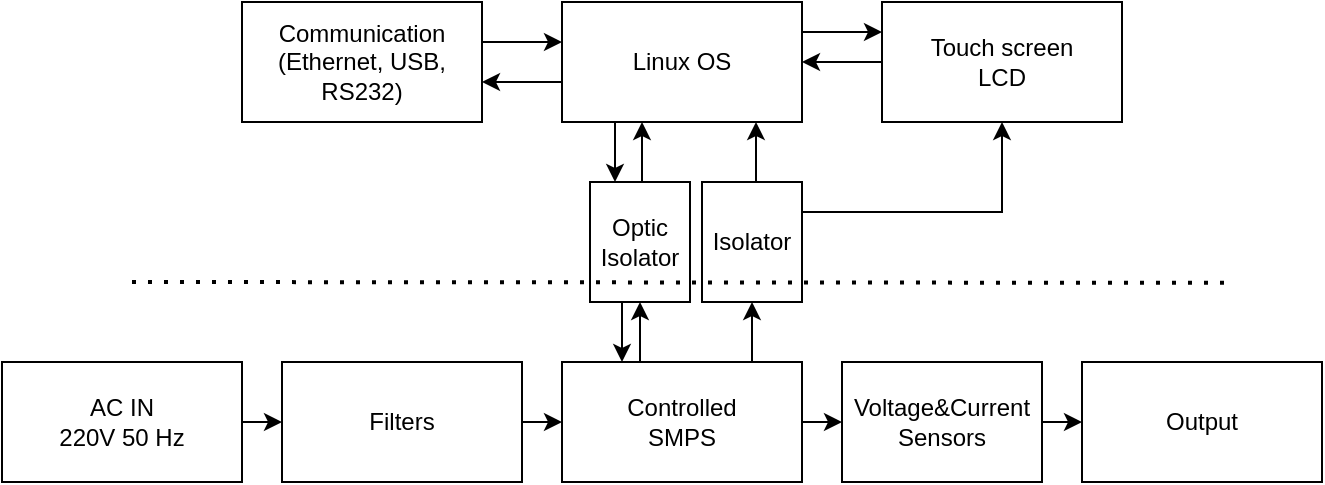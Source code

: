 <mxfile version="14.3.0" type="github"><diagram id="RuNLqVAr5VwPYjJIrXux" name="Page-1"><mxGraphModel dx="865" dy="457" grid="1" gridSize="10" guides="1" tooltips="1" connect="1" arrows="1" fold="1" page="1" pageScale="1" pageWidth="827" pageHeight="1169" math="0" shadow="0"><root><mxCell id="0"/><mxCell id="1" parent="0"/><mxCell id="hn7iI8bI1y8vhUt18NlM-30" value="" style="endArrow=none;dashed=1;html=1;dashPattern=1 3;strokeWidth=2;" edge="1" parent="1"><mxGeometry width="50" height="50" relative="1" as="geometry"><mxPoint x="135" y="390" as="sourcePoint"/><mxPoint x="685" y="390.42" as="targetPoint"/></mxGeometry></mxCell><mxCell id="hn7iI8bI1y8vhUt18NlM-4" style="edgeStyle=orthogonalEdgeStyle;rounded=0;orthogonalLoop=1;jettySize=auto;html=1;exitX=1;exitY=0.25;exitDx=0;exitDy=0;entryX=0;entryY=0.25;entryDx=0;entryDy=0;" edge="1" parent="1" source="hn7iI8bI1y8vhUt18NlM-1" target="hn7iI8bI1y8vhUt18NlM-2"><mxGeometry relative="1" as="geometry"/></mxCell><mxCell id="hn7iI8bI1y8vhUt18NlM-14" style="edgeStyle=orthogonalEdgeStyle;rounded=0;orthogonalLoop=1;jettySize=auto;html=1;exitX=0.25;exitY=1;exitDx=0;exitDy=0;entryX=0.25;entryY=0;entryDx=0;entryDy=0;" edge="1" parent="1" source="hn7iI8bI1y8vhUt18NlM-1" target="hn7iI8bI1y8vhUt18NlM-9"><mxGeometry relative="1" as="geometry"/></mxCell><mxCell id="hn7iI8bI1y8vhUt18NlM-29" style="edgeStyle=orthogonalEdgeStyle;rounded=0;orthogonalLoop=1;jettySize=auto;html=1;exitX=0;exitY=0.5;exitDx=0;exitDy=0;" edge="1" parent="1" source="hn7iI8bI1y8vhUt18NlM-1" target="hn7iI8bI1y8vhUt18NlM-27"><mxGeometry relative="1" as="geometry"><Array as="points"><mxPoint x="350" y="290"/></Array></mxGeometry></mxCell><mxCell id="hn7iI8bI1y8vhUt18NlM-1" value="Linux OS" style="rounded=0;whiteSpace=wrap;html=1;" vertex="1" parent="1"><mxGeometry x="350" y="250" width="120" height="60" as="geometry"/></mxCell><mxCell id="hn7iI8bI1y8vhUt18NlM-5" style="edgeStyle=orthogonalEdgeStyle;rounded=0;orthogonalLoop=1;jettySize=auto;html=1;exitX=0;exitY=0.5;exitDx=0;exitDy=0;entryX=1;entryY=0.5;entryDx=0;entryDy=0;" edge="1" parent="1" source="hn7iI8bI1y8vhUt18NlM-2" target="hn7iI8bI1y8vhUt18NlM-1"><mxGeometry relative="1" as="geometry"/></mxCell><mxCell id="hn7iI8bI1y8vhUt18NlM-2" value="Touch screen&lt;br&gt;LCD" style="rounded=0;whiteSpace=wrap;html=1;" vertex="1" parent="1"><mxGeometry x="510" y="250" width="120" height="60" as="geometry"/></mxCell><mxCell id="hn7iI8bI1y8vhUt18NlM-17" style="edgeStyle=orthogonalEdgeStyle;rounded=0;orthogonalLoop=1;jettySize=auto;html=1;exitX=1;exitY=0.5;exitDx=0;exitDy=0;entryX=0;entryY=0.5;entryDx=0;entryDy=0;" edge="1" parent="1" source="hn7iI8bI1y8vhUt18NlM-6" target="hn7iI8bI1y8vhUt18NlM-16"><mxGeometry relative="1" as="geometry"/></mxCell><mxCell id="hn7iI8bI1y8vhUt18NlM-6" value="AC IN&lt;br&gt;220V 50 Hz" style="rounded=0;whiteSpace=wrap;html=1;" vertex="1" parent="1"><mxGeometry x="70" y="430" width="120" height="60" as="geometry"/></mxCell><mxCell id="hn7iI8bI1y8vhUt18NlM-11" style="edgeStyle=orthogonalEdgeStyle;rounded=0;orthogonalLoop=1;jettySize=auto;html=1;exitX=0.5;exitY=0;exitDx=0;exitDy=0;entryX=0.5;entryY=1;entryDx=0;entryDy=0;" edge="1" parent="1" source="hn7iI8bI1y8vhUt18NlM-7" target="hn7iI8bI1y8vhUt18NlM-9"><mxGeometry relative="1" as="geometry"/></mxCell><mxCell id="hn7iI8bI1y8vhUt18NlM-20" style="edgeStyle=orthogonalEdgeStyle;rounded=0;orthogonalLoop=1;jettySize=auto;html=1;exitX=0.75;exitY=0;exitDx=0;exitDy=0;entryX=0.5;entryY=1;entryDx=0;entryDy=0;" edge="1" parent="1" source="hn7iI8bI1y8vhUt18NlM-7" target="hn7iI8bI1y8vhUt18NlM-19"><mxGeometry relative="1" as="geometry"/></mxCell><mxCell id="hn7iI8bI1y8vhUt18NlM-24" style="edgeStyle=orthogonalEdgeStyle;rounded=0;orthogonalLoop=1;jettySize=auto;html=1;exitX=1;exitY=0.5;exitDx=0;exitDy=0;entryX=0;entryY=0.5;entryDx=0;entryDy=0;" edge="1" parent="1" source="hn7iI8bI1y8vhUt18NlM-7" target="hn7iI8bI1y8vhUt18NlM-23"><mxGeometry relative="1" as="geometry"/></mxCell><mxCell id="hn7iI8bI1y8vhUt18NlM-7" value="Controlled&lt;br&gt;SMPS" style="rounded=0;whiteSpace=wrap;html=1;" vertex="1" parent="1"><mxGeometry x="350" y="430" width="120" height="60" as="geometry"/></mxCell><mxCell id="hn7iI8bI1y8vhUt18NlM-10" style="edgeStyle=orthogonalEdgeStyle;rounded=0;orthogonalLoop=1;jettySize=auto;html=1;exitX=0.25;exitY=1;exitDx=0;exitDy=0;entryX=0.25;entryY=0;entryDx=0;entryDy=0;" edge="1" parent="1" source="hn7iI8bI1y8vhUt18NlM-9" target="hn7iI8bI1y8vhUt18NlM-7"><mxGeometry relative="1" as="geometry"/></mxCell><mxCell id="hn7iI8bI1y8vhUt18NlM-15" style="edgeStyle=orthogonalEdgeStyle;rounded=0;orthogonalLoop=1;jettySize=auto;html=1;exitX=0.5;exitY=0;exitDx=0;exitDy=0;" edge="1" parent="1" source="hn7iI8bI1y8vhUt18NlM-9"><mxGeometry relative="1" as="geometry"><mxPoint x="390" y="310" as="targetPoint"/><Array as="points"><mxPoint x="390" y="340"/><mxPoint x="390" y="310"/></Array></mxGeometry></mxCell><mxCell id="hn7iI8bI1y8vhUt18NlM-9" value="Optic&lt;br&gt;Isolator" style="rounded=0;whiteSpace=wrap;html=1;fillColor=none;" vertex="1" parent="1"><mxGeometry x="364" y="340" width="50" height="60" as="geometry"/></mxCell><mxCell id="hn7iI8bI1y8vhUt18NlM-18" style="edgeStyle=orthogonalEdgeStyle;rounded=0;orthogonalLoop=1;jettySize=auto;html=1;exitX=1;exitY=0.5;exitDx=0;exitDy=0;entryX=0;entryY=0.5;entryDx=0;entryDy=0;" edge="1" parent="1" source="hn7iI8bI1y8vhUt18NlM-16" target="hn7iI8bI1y8vhUt18NlM-7"><mxGeometry relative="1" as="geometry"/></mxCell><mxCell id="hn7iI8bI1y8vhUt18NlM-16" value="Filters" style="rounded=0;whiteSpace=wrap;html=1;" vertex="1" parent="1"><mxGeometry x="210" y="430" width="120" height="60" as="geometry"/></mxCell><mxCell id="hn7iI8bI1y8vhUt18NlM-21" style="edgeStyle=orthogonalEdgeStyle;rounded=0;orthogonalLoop=1;jettySize=auto;html=1;exitX=0.5;exitY=0;exitDx=0;exitDy=0;" edge="1" parent="1" source="hn7iI8bI1y8vhUt18NlM-19"><mxGeometry relative="1" as="geometry"><mxPoint x="447" y="310" as="targetPoint"/></mxGeometry></mxCell><mxCell id="hn7iI8bI1y8vhUt18NlM-22" style="edgeStyle=orthogonalEdgeStyle;rounded=0;orthogonalLoop=1;jettySize=auto;html=1;exitX=1;exitY=0.25;exitDx=0;exitDy=0;" edge="1" parent="1" source="hn7iI8bI1y8vhUt18NlM-19" target="hn7iI8bI1y8vhUt18NlM-2"><mxGeometry relative="1" as="geometry"/></mxCell><mxCell id="hn7iI8bI1y8vhUt18NlM-19" value="Isolator" style="rounded=0;whiteSpace=wrap;html=1;fillColor=none;" vertex="1" parent="1"><mxGeometry x="420" y="340" width="50" height="60" as="geometry"/></mxCell><mxCell id="hn7iI8bI1y8vhUt18NlM-26" style="edgeStyle=orthogonalEdgeStyle;rounded=0;orthogonalLoop=1;jettySize=auto;html=1;exitX=1;exitY=0.5;exitDx=0;exitDy=0;entryX=0;entryY=0.5;entryDx=0;entryDy=0;" edge="1" parent="1" source="hn7iI8bI1y8vhUt18NlM-23" target="hn7iI8bI1y8vhUt18NlM-25"><mxGeometry relative="1" as="geometry"/></mxCell><mxCell id="hn7iI8bI1y8vhUt18NlM-23" value="Voltage&amp;amp;Current Sensors" style="whiteSpace=wrap;html=1;" vertex="1" parent="1"><mxGeometry x="490" y="430" width="100" height="60" as="geometry"/></mxCell><mxCell id="hn7iI8bI1y8vhUt18NlM-25" value="Output" style="rounded=0;whiteSpace=wrap;html=1;" vertex="1" parent="1"><mxGeometry x="610" y="430" width="120" height="60" as="geometry"/></mxCell><mxCell id="hn7iI8bI1y8vhUt18NlM-28" value="" style="edgeStyle=orthogonalEdgeStyle;rounded=0;orthogonalLoop=1;jettySize=auto;html=1;" edge="1" parent="1" source="hn7iI8bI1y8vhUt18NlM-27" target="hn7iI8bI1y8vhUt18NlM-1"><mxGeometry relative="1" as="geometry"><Array as="points"><mxPoint x="340" y="270"/><mxPoint x="340" y="270"/></Array></mxGeometry></mxCell><mxCell id="hn7iI8bI1y8vhUt18NlM-27" value="Communication&lt;br&gt;(Ethernet, USB, RS232)" style="rounded=0;whiteSpace=wrap;html=1;" vertex="1" parent="1"><mxGeometry x="190" y="250" width="120" height="60" as="geometry"/></mxCell></root></mxGraphModel></diagram></mxfile>
